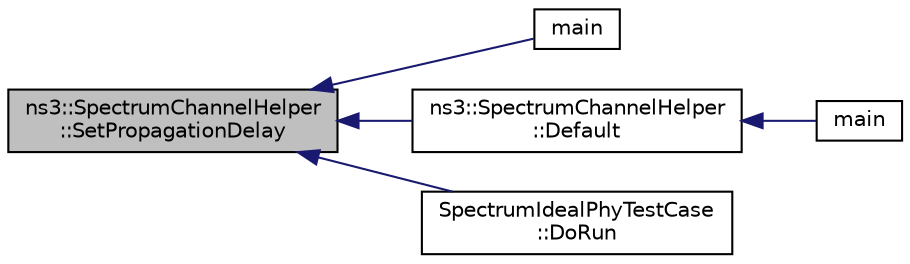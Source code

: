 digraph "ns3::SpectrumChannelHelper::SetPropagationDelay"
{
  edge [fontname="Helvetica",fontsize="10",labelfontname="Helvetica",labelfontsize="10"];
  node [fontname="Helvetica",fontsize="10",shape=record];
  rankdir="LR";
  Node1 [label="ns3::SpectrumChannelHelper\l::SetPropagationDelay",height=0.2,width=0.4,color="black", fillcolor="grey75", style="filled", fontcolor="black"];
  Node1 -> Node2 [dir="back",color="midnightblue",fontsize="10",style="solid"];
  Node2 [label="main",height=0.2,width=0.4,color="black", fillcolor="white", style="filled",URL="$dc/dea/adhoc-aloha-ideal-phy-matrix-propagation-loss-model_8cc.html#a3c04138a5bfe5d72780bb7e82a18e627"];
  Node1 -> Node3 [dir="back",color="midnightblue",fontsize="10",style="solid"];
  Node3 [label="ns3::SpectrumChannelHelper\l::Default",height=0.2,width=0.4,color="black", fillcolor="white", style="filled",URL="$d5/d9c/classns3_1_1SpectrumChannelHelper.html#abe984e0512bcc18a45a71e06af7a0d80",tooltip="Setup a default SpectrumChannel. The Default mode is: Channel: \"ns3::SingleModelSpectrumChannel\", PropagationDelay: \"ns3::ConstantSpeedPropagationDelayModel\", and SpectrumPropagationLoss: \"ns3::FriisSpectrumPropagationLossModel\". "];
  Node3 -> Node4 [dir="back",color="midnightblue",fontsize="10",style="solid"];
  Node4 [label="main",height=0.2,width=0.4,color="black", fillcolor="white", style="filled",URL="$d6/dd6/adhoc-aloha-ideal-phy-with-microwave-oven_8cc.html#a3c04138a5bfe5d72780bb7e82a18e627"];
  Node1 -> Node5 [dir="back",color="midnightblue",fontsize="10",style="solid"];
  Node5 [label="SpectrumIdealPhyTestCase\l::DoRun",height=0.2,width=0.4,color="black", fillcolor="white", style="filled",URL="$d1/dcc/classSpectrumIdealPhyTestCase.html#a25d1032a0b2d93dc10302aeae4b8338b",tooltip="Implementation to actually run this TestCase. "];
}
